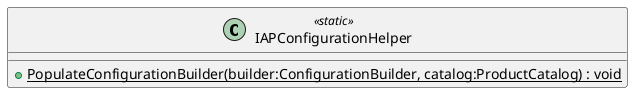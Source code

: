 @startuml
class IAPConfigurationHelper <<static>> {
    + {static} PopulateConfigurationBuilder(builder:ConfigurationBuilder, catalog:ProductCatalog) : void
}
@enduml
